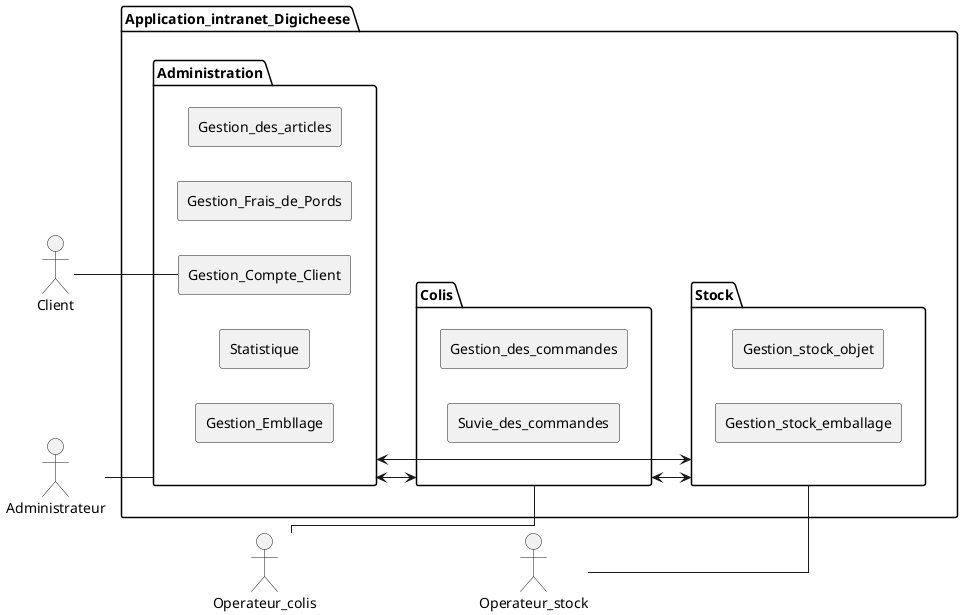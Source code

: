 @startuml brouillon global
left to right direction
skinparam linetype ortho

actor Client
actor Operateur_colis
actor Operateur_stock 
actor Administrateur 

package Application_intranet_Digicheese {

    package Colis {
        rectangle Gestion_des_commandes {
            
        }
        rectangle Suvie_des_commandes {

        }
    }

    package Stock {
        rectangle Gestion_stock_objet {

        }
        rectangle Gestion_stock_emballage {

        }
    }

    package Administration {
        rectangle Gestion_des_articles {

        }
        rectangle Gestion_Frais_de_Pords {

        }
        rectangle Gestion_Compte_Client {

        }
        rectangle Statistique {

        }
        rectangle Gestion_Embllage {

        }
    }

    
}

Client -- Gestion_Compte_Client
Administrateur -- Administration
Operateur_colis -- Colis
Operateur_stock -- Stock

Colis <--> Stock
Administration <--> Stock
Administration <--> Colis

@enduml